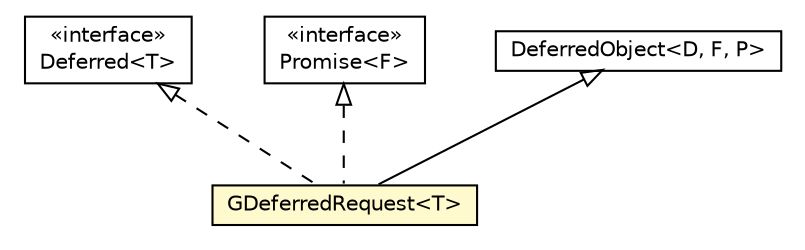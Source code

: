#!/usr/local/bin/dot
#
# Class diagram 
# Generated by UMLGraph version R5_6-24-gf6e263 (http://www.umlgraph.org/)
#

digraph G {
	edge [fontname="Helvetica",fontsize=10,labelfontname="Helvetica",labelfontsize=10];
	node [fontname="Helvetica",fontsize=10,shape=plaintext];
	nodesep=0.25;
	ranksep=0.5;
	// io.reinert.requestor.Deferred<T>
	c10294 [label=<<table title="io.reinert.requestor.Deferred" border="0" cellborder="1" cellspacing="0" cellpadding="2" port="p" href="../../Deferred.html">
		<tr><td><table border="0" cellspacing="0" cellpadding="1">
<tr><td align="center" balign="center"> &#171;interface&#187; </td></tr>
<tr><td align="center" balign="center"> Deferred&lt;T&gt; </td></tr>
		</table></td></tr>
		</table>>, URL="../../Deferred.html", fontname="Helvetica", fontcolor="black", fontsize=10.0];
	// io.reinert.requestor.Promise<F>
	c10332 [label=<<table title="io.reinert.requestor.Promise" border="0" cellborder="1" cellspacing="0" cellpadding="2" port="p" href="../../Promise.html">
		<tr><td><table border="0" cellspacing="0" cellpadding="1">
<tr><td align="center" balign="center"> &#171;interface&#187; </td></tr>
<tr><td align="center" balign="center"> Promise&lt;F&gt; </td></tr>
		</table></td></tr>
		</table>>, URL="../../Promise.html", fontname="Helvetica", fontcolor="black", fontsize=10.0];
	// io.reinert.requestor.impl.gdeferred.GDeferredRequest<T>
	c10404 [label=<<table title="io.reinert.requestor.impl.gdeferred.GDeferredRequest" border="0" cellborder="1" cellspacing="0" cellpadding="2" port="p" bgcolor="lemonChiffon" href="./GDeferredRequest.html">
		<tr><td><table border="0" cellspacing="0" cellpadding="1">
<tr><td align="center" balign="center"> GDeferredRequest&lt;T&gt; </td></tr>
		</table></td></tr>
		</table>>, URL="./GDeferredRequest.html", fontname="Helvetica", fontcolor="black", fontsize=10.0];
	//io.reinert.requestor.impl.gdeferred.GDeferredRequest<T> extends io.reinert.gdeferred.impl.DeferredObject<T, java.lang.Throwable, io.reinert.requestor.RequestProgress>
	c10444:p -> c10404:p [dir=back,arrowtail=empty];
	//io.reinert.requestor.impl.gdeferred.GDeferredRequest<T> implements io.reinert.requestor.Deferred<T>
	c10294:p -> c10404:p [dir=back,arrowtail=empty,style=dashed];
	//io.reinert.requestor.impl.gdeferred.GDeferredRequest<T> implements io.reinert.requestor.Promise<F>
	c10332:p -> c10404:p [dir=back,arrowtail=empty,style=dashed];
	// io.reinert.gdeferred.impl.DeferredObject<D, F, P>
	c10444 [label=<<table title="io.reinert.gdeferred.impl.DeferredObject" border="0" cellborder="1" cellspacing="0" cellpadding="2" port="p" href="http://java.sun.com/j2se/1.4.2/docs/api/io/reinert/gdeferred/impl/DeferredObject.html">
		<tr><td><table border="0" cellspacing="0" cellpadding="1">
<tr><td align="center" balign="center"> DeferredObject&lt;D, F, P&gt; </td></tr>
		</table></td></tr>
		</table>>, URL="http://java.sun.com/j2se/1.4.2/docs/api/io/reinert/gdeferred/impl/DeferredObject.html", fontname="Helvetica", fontcolor="black", fontsize=10.0];
}


